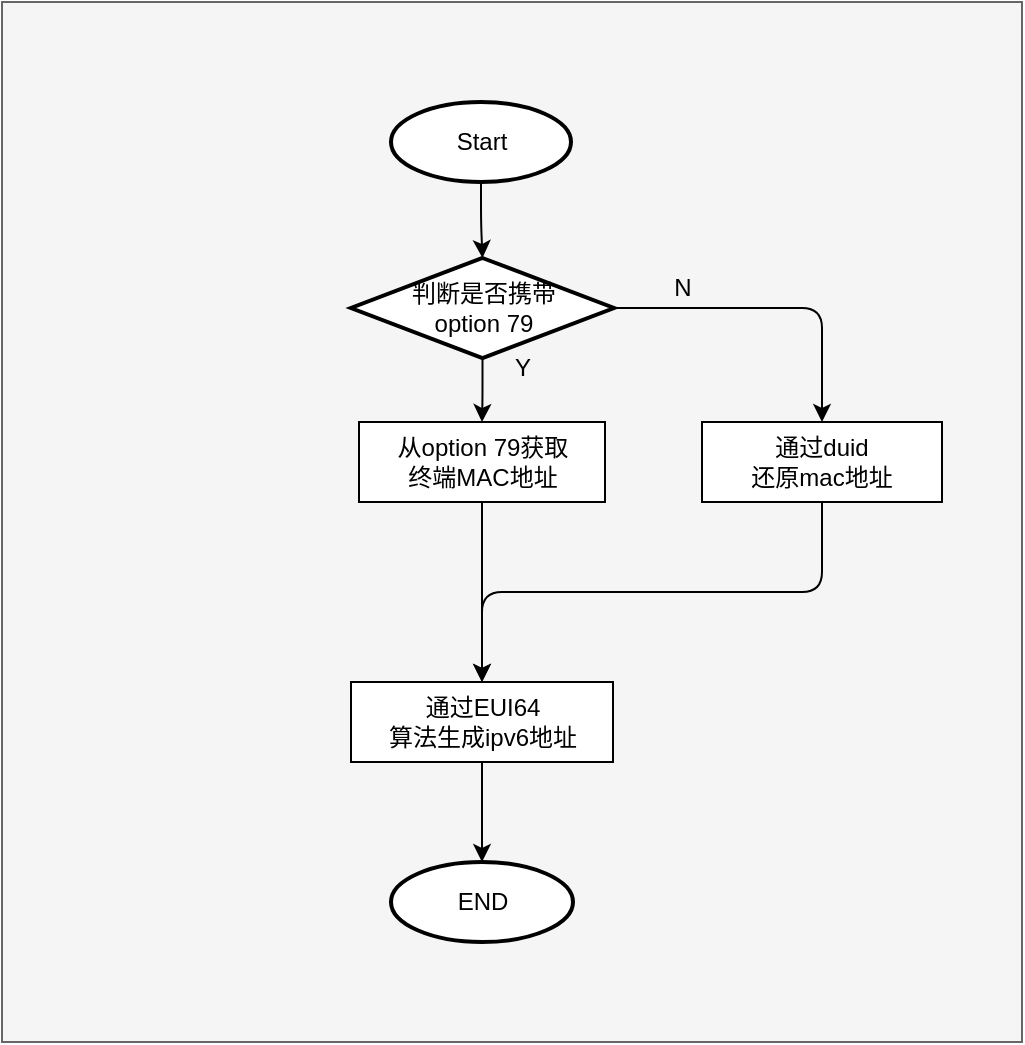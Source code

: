 <mxfile version="24.5.3" type="github">
  <diagram name="第 1 页" id="uxeyC47pDu4yEuS4p9DA">
    <mxGraphModel dx="1167" dy="589" grid="1" gridSize="10" guides="1" tooltips="1" connect="1" arrows="1" fold="1" page="1" pageScale="1" pageWidth="827" pageHeight="1169" math="0" shadow="0">
      <root>
        <mxCell id="0" />
        <mxCell id="1" parent="0" />
        <mxCell id="YEWJFknuQp4a-OWQW_Oe-23" value="" style="rounded=0;whiteSpace=wrap;html=1;fillColor=#f5f5f5;strokeColor=#666666;fontColor=#333333;" vertex="1" parent="1">
          <mxGeometry x="120" y="210" width="510" height="520" as="geometry" />
        </mxCell>
        <mxCell id="YEWJFknuQp4a-OWQW_Oe-10" value="" style="edgeStyle=orthogonalEdgeStyle;rounded=1;orthogonalLoop=1;jettySize=auto;html=1;" edge="1" parent="1" source="YEWJFknuQp4a-OWQW_Oe-3" target="YEWJFknuQp4a-OWQW_Oe-9">
          <mxGeometry relative="1" as="geometry" />
        </mxCell>
        <mxCell id="YEWJFknuQp4a-OWQW_Oe-3" value="Start" style="strokeWidth=2;html=1;shape=mxgraph.flowchart.start_2;whiteSpace=wrap;rounded=1;" vertex="1" parent="1">
          <mxGeometry x="314.5" y="260" width="90" height="40" as="geometry" />
        </mxCell>
        <mxCell id="YEWJFknuQp4a-OWQW_Oe-13" value="" style="edgeStyle=orthogonalEdgeStyle;rounded=1;orthogonalLoop=1;jettySize=auto;html=1;" edge="1" parent="1" source="YEWJFknuQp4a-OWQW_Oe-9" target="YEWJFknuQp4a-OWQW_Oe-12">
          <mxGeometry relative="1" as="geometry" />
        </mxCell>
        <mxCell id="YEWJFknuQp4a-OWQW_Oe-20" style="edgeStyle=orthogonalEdgeStyle;rounded=1;orthogonalLoop=1;jettySize=auto;html=1;exitX=1;exitY=0.5;exitDx=0;exitDy=0;exitPerimeter=0;entryX=0.5;entryY=0;entryDx=0;entryDy=0;" edge="1" parent="1" source="YEWJFknuQp4a-OWQW_Oe-9" target="YEWJFknuQp4a-OWQW_Oe-19">
          <mxGeometry relative="1" as="geometry" />
        </mxCell>
        <mxCell id="YEWJFknuQp4a-OWQW_Oe-9" value="判断是否携带&lt;div&gt;option 79&lt;/div&gt;" style="strokeWidth=2;html=1;shape=mxgraph.flowchart.decision;whiteSpace=wrap;rounded=1;" vertex="1" parent="1">
          <mxGeometry x="294.5" y="338" width="131.5" height="50" as="geometry" />
        </mxCell>
        <mxCell id="YEWJFknuQp4a-OWQW_Oe-17" value="" style="edgeStyle=orthogonalEdgeStyle;rounded=1;orthogonalLoop=1;jettySize=auto;html=1;" edge="1" parent="1" source="YEWJFknuQp4a-OWQW_Oe-12" target="YEWJFknuQp4a-OWQW_Oe-15">
          <mxGeometry relative="1" as="geometry" />
        </mxCell>
        <mxCell id="YEWJFknuQp4a-OWQW_Oe-12" value="从option 79获取&lt;div&gt;终端MAC地址&lt;/div&gt;" style="rounded=0;whiteSpace=wrap;html=1;" vertex="1" parent="1">
          <mxGeometry x="298.5" y="420" width="123" height="40" as="geometry" />
        </mxCell>
        <mxCell id="YEWJFknuQp4a-OWQW_Oe-14" value="Y" style="text;html=1;align=center;verticalAlign=middle;resizable=0;points=[];autosize=1;strokeColor=none;fillColor=none;" vertex="1" parent="1">
          <mxGeometry x="365" y="378" width="30" height="30" as="geometry" />
        </mxCell>
        <mxCell id="YEWJFknuQp4a-OWQW_Oe-18" value="" style="edgeStyle=orthogonalEdgeStyle;rounded=1;orthogonalLoop=1;jettySize=auto;html=1;" edge="1" parent="1" source="YEWJFknuQp4a-OWQW_Oe-15" target="YEWJFknuQp4a-OWQW_Oe-16">
          <mxGeometry relative="1" as="geometry" />
        </mxCell>
        <mxCell id="YEWJFknuQp4a-OWQW_Oe-15" value="通过EUI64&lt;div&gt;算法生成ipv6地址&lt;/div&gt;" style="rounded=0;whiteSpace=wrap;html=1;" vertex="1" parent="1">
          <mxGeometry x="294.5" y="550" width="131" height="40" as="geometry" />
        </mxCell>
        <mxCell id="YEWJFknuQp4a-OWQW_Oe-16" value="END" style="strokeWidth=2;html=1;shape=mxgraph.flowchart.start_2;whiteSpace=wrap;rounded=1;" vertex="1" parent="1">
          <mxGeometry x="314.5" y="640" width="91" height="40" as="geometry" />
        </mxCell>
        <mxCell id="YEWJFknuQp4a-OWQW_Oe-21" style="edgeStyle=orthogonalEdgeStyle;rounded=1;orthogonalLoop=1;jettySize=auto;html=1;exitX=0.5;exitY=1;exitDx=0;exitDy=0;entryX=0.5;entryY=0;entryDx=0;entryDy=0;" edge="1" parent="1" source="YEWJFknuQp4a-OWQW_Oe-19" target="YEWJFknuQp4a-OWQW_Oe-15">
          <mxGeometry relative="1" as="geometry" />
        </mxCell>
        <mxCell id="YEWJFknuQp4a-OWQW_Oe-19" value="通过duid&lt;div&gt;还原mac地址&lt;/div&gt;" style="rounded=0;whiteSpace=wrap;html=1;" vertex="1" parent="1">
          <mxGeometry x="470" y="420" width="120" height="40" as="geometry" />
        </mxCell>
        <mxCell id="YEWJFknuQp4a-OWQW_Oe-22" value="N" style="text;html=1;align=center;verticalAlign=middle;resizable=0;points=[];autosize=1;strokeColor=none;fillColor=none;" vertex="1" parent="1">
          <mxGeometry x="445" y="338" width="30" height="30" as="geometry" />
        </mxCell>
      </root>
    </mxGraphModel>
  </diagram>
</mxfile>
